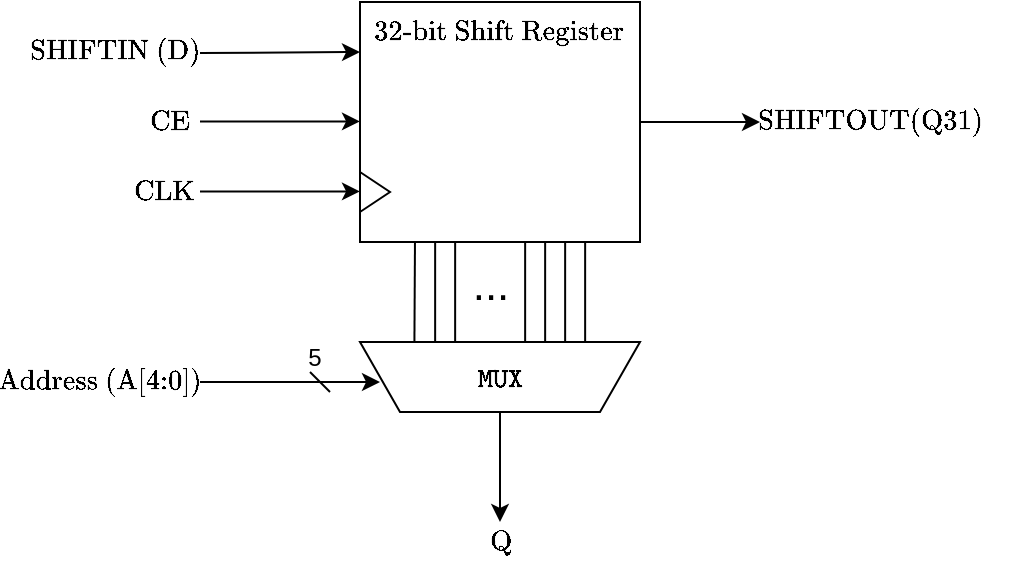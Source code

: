 <mxfile version="24.7.17">
  <diagram name="Page-1" id="CCggzNwdPnybejdQP5kh">
    <mxGraphModel dx="819" dy="482" grid="1" gridSize="5" guides="1" tooltips="1" connect="1" arrows="1" fold="1" page="1" pageScale="1" pageWidth="1169" pageHeight="827" math="1" shadow="0">
      <root>
        <mxCell id="0" />
        <mxCell id="1" parent="0" />
        <mxCell id="MrvQO-Zk9B1gZ7Mm1Of_-90" style="edgeStyle=orthogonalEdgeStyle;rounded=0;orthogonalLoop=1;jettySize=auto;html=1;exitX=1;exitY=0.5;exitDx=0;exitDy=0;" edge="1" parent="1" source="MrvQO-Zk9B1gZ7Mm1Of_-61">
          <mxGeometry relative="1" as="geometry">
            <mxPoint x="420" y="160" as="targetPoint" />
          </mxGeometry>
        </mxCell>
        <mxCell id="MrvQO-Zk9B1gZ7Mm1Of_-61" value="" style="rounded=0;whiteSpace=wrap;html=1;" vertex="1" parent="1">
          <mxGeometry x="220" y="100" width="140" height="120" as="geometry" />
        </mxCell>
        <mxCell id="MrvQO-Zk9B1gZ7Mm1Of_-64" value="" style="triangle;whiteSpace=wrap;html=1;" vertex="1" parent="1">
          <mxGeometry x="220" y="185" width="15" height="20" as="geometry" />
        </mxCell>
        <mxCell id="MrvQO-Zk9B1gZ7Mm1Of_-65" value="$$\text{32-bit Shift Register}$$" style="text;html=1;align=center;verticalAlign=middle;whiteSpace=wrap;rounded=0;" vertex="1" parent="1">
          <mxGeometry x="220" y="100" width="140" height="30" as="geometry" />
        </mxCell>
        <mxCell id="MrvQO-Zk9B1gZ7Mm1Of_-66" value="" style="endArrow=classic;html=1;rounded=0;entryX=0;entryY=0.75;entryDx=0;entryDy=0;" edge="1" parent="1">
          <mxGeometry width="50" height="50" relative="1" as="geometry">
            <mxPoint x="140" y="125.5" as="sourcePoint" />
            <mxPoint x="220" y="125.0" as="targetPoint" />
          </mxGeometry>
        </mxCell>
        <mxCell id="MrvQO-Zk9B1gZ7Mm1Of_-68" value="" style="endArrow=classic;html=1;rounded=0;entryX=0;entryY=0.75;entryDx=0;entryDy=0;" edge="1" parent="1">
          <mxGeometry width="50" height="50" relative="1" as="geometry">
            <mxPoint x="140" y="194.69" as="sourcePoint" />
            <mxPoint x="220" y="194.69" as="targetPoint" />
          </mxGeometry>
        </mxCell>
        <mxCell id="MrvQO-Zk9B1gZ7Mm1Of_-69" value="" style="endArrow=classic;html=1;rounded=0;entryX=0;entryY=0.75;entryDx=0;entryDy=0;" edge="1" parent="1">
          <mxGeometry width="50" height="50" relative="1" as="geometry">
            <mxPoint x="140" y="159.69" as="sourcePoint" />
            <mxPoint x="220" y="159.69" as="targetPoint" />
          </mxGeometry>
        </mxCell>
        <mxCell id="MrvQO-Zk9B1gZ7Mm1Of_-88" style="edgeStyle=orthogonalEdgeStyle;rounded=0;orthogonalLoop=1;jettySize=auto;html=1;" edge="1" parent="1" source="MrvQO-Zk9B1gZ7Mm1Of_-70">
          <mxGeometry relative="1" as="geometry">
            <mxPoint x="290" y="360" as="targetPoint" />
          </mxGeometry>
        </mxCell>
        <mxCell id="MrvQO-Zk9B1gZ7Mm1Of_-70" value="$$\texttt{MUX}$$" style="shape=trapezoid;perimeter=trapezoidPerimeter;whiteSpace=wrap;html=1;fixedSize=1;direction=west;" vertex="1" parent="1">
          <mxGeometry x="220" y="270" width="140" height="35" as="geometry" />
        </mxCell>
        <mxCell id="MrvQO-Zk9B1gZ7Mm1Of_-71" value="" style="endArrow=none;html=1;rounded=0;exitX=0.824;exitY=0.996;exitDx=0;exitDy=0;exitPerimeter=0;entryX=0.178;entryY=1;entryDx=0;entryDy=0;entryPerimeter=0;" edge="1" parent="1">
          <mxGeometry width="50" height="50" relative="1" as="geometry">
            <mxPoint x="247.21" y="270.0" as="sourcePoint" />
            <mxPoint x="247.49" y="219.86" as="targetPoint" />
          </mxGeometry>
        </mxCell>
        <mxCell id="MrvQO-Zk9B1gZ7Mm1Of_-72" value="" style="endArrow=none;html=1;rounded=0;exitX=0.824;exitY=0.996;exitDx=0;exitDy=0;exitPerimeter=0;entryX=0.178;entryY=1;entryDx=0;entryDy=0;entryPerimeter=0;" edge="1" parent="1">
          <mxGeometry width="50" height="50" relative="1" as="geometry">
            <mxPoint x="257.57" y="269.86" as="sourcePoint" />
            <mxPoint x="257.57" y="219.86" as="targetPoint" />
          </mxGeometry>
        </mxCell>
        <mxCell id="MrvQO-Zk9B1gZ7Mm1Of_-73" value="" style="endArrow=none;html=1;rounded=0;exitX=0.824;exitY=0.996;exitDx=0;exitDy=0;exitPerimeter=0;entryX=0.178;entryY=1;entryDx=0;entryDy=0;entryPerimeter=0;" edge="1" parent="1">
          <mxGeometry width="50" height="50" relative="1" as="geometry">
            <mxPoint x="267.57" y="269.86" as="sourcePoint" />
            <mxPoint x="267.57" y="219.86" as="targetPoint" />
          </mxGeometry>
        </mxCell>
        <mxCell id="MrvQO-Zk9B1gZ7Mm1Of_-74" value="&lt;font style=&quot;font-size: 22px;&quot;&gt;...&lt;/font&gt;" style="text;html=1;align=center;verticalAlign=middle;whiteSpace=wrap;rounded=0;" vertex="1" parent="1">
          <mxGeometry x="272.57" y="234.86" width="25" height="15" as="geometry" />
        </mxCell>
        <mxCell id="MrvQO-Zk9B1gZ7Mm1Of_-75" value="" style="endArrow=none;html=1;rounded=0;exitX=0.824;exitY=0.996;exitDx=0;exitDy=0;exitPerimeter=0;entryX=0.178;entryY=1;entryDx=0;entryDy=0;entryPerimeter=0;" edge="1" parent="1">
          <mxGeometry width="50" height="50" relative="1" as="geometry">
            <mxPoint x="302.57" y="269.86" as="sourcePoint" />
            <mxPoint x="302.57" y="219.86" as="targetPoint" />
          </mxGeometry>
        </mxCell>
        <mxCell id="MrvQO-Zk9B1gZ7Mm1Of_-76" value="" style="endArrow=none;html=1;rounded=0;exitX=0.824;exitY=0.996;exitDx=0;exitDy=0;exitPerimeter=0;entryX=0.178;entryY=1;entryDx=0;entryDy=0;entryPerimeter=0;" edge="1" parent="1">
          <mxGeometry width="50" height="50" relative="1" as="geometry">
            <mxPoint x="312.57" y="269.86" as="sourcePoint" />
            <mxPoint x="312.57" y="219.86" as="targetPoint" />
          </mxGeometry>
        </mxCell>
        <mxCell id="MrvQO-Zk9B1gZ7Mm1Of_-77" value="" style="endArrow=none;html=1;rounded=0;exitX=0.824;exitY=0.996;exitDx=0;exitDy=0;exitPerimeter=0;entryX=0.178;entryY=1;entryDx=0;entryDy=0;entryPerimeter=0;" edge="1" parent="1">
          <mxGeometry width="50" height="50" relative="1" as="geometry">
            <mxPoint x="322.57" y="269.86" as="sourcePoint" />
            <mxPoint x="322.57" y="219.86" as="targetPoint" />
          </mxGeometry>
        </mxCell>
        <mxCell id="MrvQO-Zk9B1gZ7Mm1Of_-78" value="" style="endArrow=none;html=1;rounded=0;exitX=0.824;exitY=0.996;exitDx=0;exitDy=0;exitPerimeter=0;entryX=0.178;entryY=1;entryDx=0;entryDy=0;entryPerimeter=0;" edge="1" parent="1">
          <mxGeometry width="50" height="50" relative="1" as="geometry">
            <mxPoint x="332.57" y="269.86" as="sourcePoint" />
            <mxPoint x="332.57" y="219.86" as="targetPoint" />
          </mxGeometry>
        </mxCell>
        <mxCell id="MrvQO-Zk9B1gZ7Mm1Of_-80" value="$$\text{SHIFTIN (D)}$$" style="text;html=1;align=center;verticalAlign=middle;whiteSpace=wrap;rounded=0;" vertex="1" parent="1">
          <mxGeometry x="55" y="110" width="85" height="30" as="geometry" />
        </mxCell>
        <mxCell id="MrvQO-Zk9B1gZ7Mm1Of_-81" value="$$\text{CE}$$" style="text;html=1;align=center;verticalAlign=middle;whiteSpace=wrap;rounded=0;" vertex="1" parent="1">
          <mxGeometry x="110" y="145" width="30" height="30" as="geometry" />
        </mxCell>
        <mxCell id="MrvQO-Zk9B1gZ7Mm1Of_-82" value="$$\text{CLK}$$" style="text;html=1;align=center;verticalAlign=middle;whiteSpace=wrap;rounded=0;" vertex="1" parent="1">
          <mxGeometry x="105" y="180" width="35" height="30" as="geometry" />
        </mxCell>
        <mxCell id="MrvQO-Zk9B1gZ7Mm1Of_-84" value="" style="endArrow=classic;html=1;rounded=0;" edge="1" parent="1">
          <mxGeometry width="50" height="50" relative="1" as="geometry">
            <mxPoint x="140" y="290" as="sourcePoint" />
            <mxPoint x="230" y="290" as="targetPoint" />
          </mxGeometry>
        </mxCell>
        <mxCell id="MrvQO-Zk9B1gZ7Mm1Of_-85" value="$$\text{Address (A[4:0])}$$" style="text;html=1;align=center;verticalAlign=middle;whiteSpace=wrap;rounded=0;" vertex="1" parent="1">
          <mxGeometry x="40" y="275" width="100" height="30" as="geometry" />
        </mxCell>
        <mxCell id="MrvQO-Zk9B1gZ7Mm1Of_-86" value="" style="endArrow=none;html=1;rounded=0;" edge="1" parent="1">
          <mxGeometry width="50" height="50" relative="1" as="geometry">
            <mxPoint x="205" y="295" as="sourcePoint" />
            <mxPoint x="195" y="285" as="targetPoint" />
          </mxGeometry>
        </mxCell>
        <mxCell id="MrvQO-Zk9B1gZ7Mm1Of_-87" value="5" style="text;html=1;align=center;verticalAlign=middle;whiteSpace=wrap;rounded=0;" vertex="1" parent="1">
          <mxGeometry x="190" y="270" width="15" height="15" as="geometry" />
        </mxCell>
        <mxCell id="MrvQO-Zk9B1gZ7Mm1Of_-89" value="$$\text{Q}$$" style="text;html=1;align=center;verticalAlign=middle;whiteSpace=wrap;rounded=0;" vertex="1" parent="1">
          <mxGeometry x="282.5" y="360" width="15" height="20" as="geometry" />
        </mxCell>
        <mxCell id="MrvQO-Zk9B1gZ7Mm1Of_-91" value="$$\text{SHIFTOUT(Q31)}$$" style="text;html=1;align=center;verticalAlign=middle;whiteSpace=wrap;rounded=0;" vertex="1" parent="1">
          <mxGeometry x="445" y="145" width="60" height="30" as="geometry" />
        </mxCell>
      </root>
    </mxGraphModel>
  </diagram>
</mxfile>
